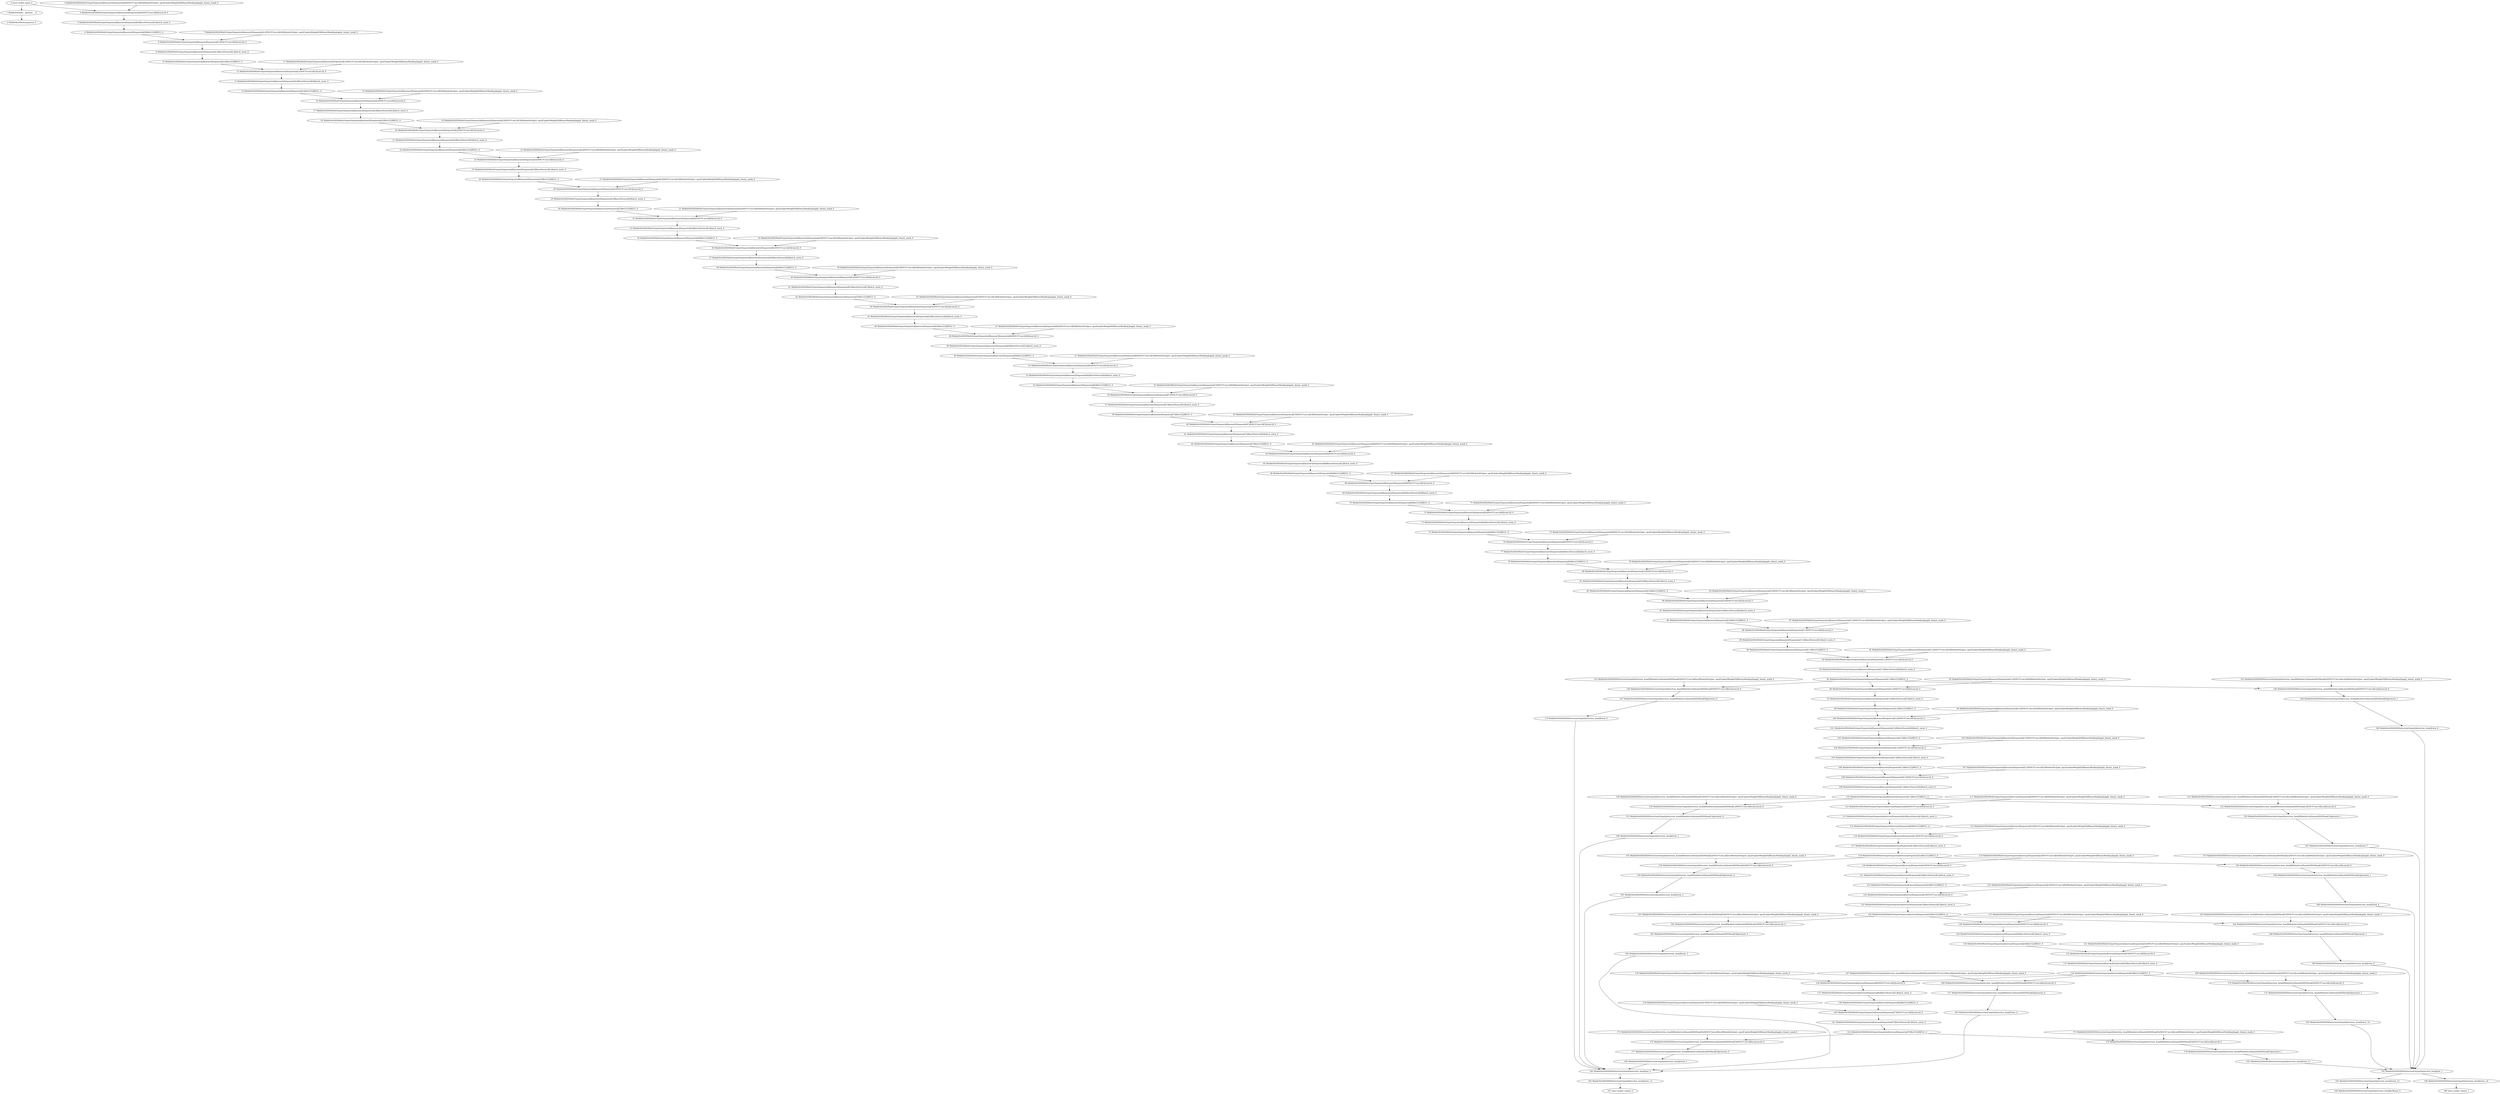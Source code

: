 strict digraph  {
"0 /nncf_model_input_0" [id=0, type=nncf_model_input];
"1 MobileNetSSD/__getitem___0" [id=1, type=__getitem__];
"2 MobileNetSSD/unsqueeze_0" [id=2, type=unsqueeze];
"3 MobileNetSSD/MultiOutputSequential[basenet]/Sequential[0]/NNCFConv2d[0]/ModuleDict[pre_ops]/UpdateWeight[0]/BinaryMask[op]/apply_binary_mask_0" [id=3, type=apply_binary_mask];
"4 MobileNetSSD/MultiOutputSequential[basenet]/Sequential[0]/NNCFConv2d[0]/conv2d_0" [id=4, type=conv2d];
"5 MobileNetSSD/MultiOutputSequential[basenet]/Sequential[0]/BatchNorm2d[1]/batch_norm_0" [id=5, type=batch_norm];
"6 MobileNetSSD/MultiOutputSequential[basenet]/Sequential[0]/ReLU[2]/RELU_0" [id=6, type=RELU];
"7 MobileNetSSD/MultiOutputSequential[basenet]/Sequential[1]/NNCFConv2d[0]/ModuleDict[pre_ops]/UpdateWeight[0]/BinaryMask[op]/apply_binary_mask_0" [id=7, type=apply_binary_mask];
"8 MobileNetSSD/MultiOutputSequential[basenet]/Sequential[1]/NNCFConv2d[0]/conv2d_0" [id=8, type=conv2d];
"9 MobileNetSSD/MultiOutputSequential[basenet]/Sequential[1]/BatchNorm2d[1]/batch_norm_0" [id=9, type=batch_norm];
"10 MobileNetSSD/MultiOutputSequential[basenet]/Sequential[1]/ReLU[2]/RELU_0" [id=10, type=RELU];
"11 MobileNetSSD/MultiOutputSequential[basenet]/Sequential[1]/NNCFConv2d[3]/ModuleDict[pre_ops]/UpdateWeight[0]/BinaryMask[op]/apply_binary_mask_0" [id=11, type=apply_binary_mask];
"12 MobileNetSSD/MultiOutputSequential[basenet]/Sequential[1]/NNCFConv2d[3]/conv2d_0" [id=12, type=conv2d];
"13 MobileNetSSD/MultiOutputSequential[basenet]/Sequential[1]/BatchNorm2d[4]/batch_norm_0" [id=13, type=batch_norm];
"14 MobileNetSSD/MultiOutputSequential[basenet]/Sequential[1]/ReLU[5]/RELU_0" [id=14, type=RELU];
"15 MobileNetSSD/MultiOutputSequential[basenet]/Sequential[2]/NNCFConv2d[0]/ModuleDict[pre_ops]/UpdateWeight[0]/BinaryMask[op]/apply_binary_mask_0" [id=15, type=apply_binary_mask];
"16 MobileNetSSD/MultiOutputSequential[basenet]/Sequential[2]/NNCFConv2d[0]/conv2d_0" [id=16, type=conv2d];
"17 MobileNetSSD/MultiOutputSequential[basenet]/Sequential[2]/BatchNorm2d[1]/batch_norm_0" [id=17, type=batch_norm];
"18 MobileNetSSD/MultiOutputSequential[basenet]/Sequential[2]/ReLU[2]/RELU_0" [id=18, type=RELU];
"19 MobileNetSSD/MultiOutputSequential[basenet]/Sequential[2]/NNCFConv2d[3]/ModuleDict[pre_ops]/UpdateWeight[0]/BinaryMask[op]/apply_binary_mask_0" [id=19, type=apply_binary_mask];
"20 MobileNetSSD/MultiOutputSequential[basenet]/Sequential[2]/NNCFConv2d[3]/conv2d_0" [id=20, type=conv2d];
"21 MobileNetSSD/MultiOutputSequential[basenet]/Sequential[2]/BatchNorm2d[4]/batch_norm_0" [id=21, type=batch_norm];
"22 MobileNetSSD/MultiOutputSequential[basenet]/Sequential[2]/ReLU[5]/RELU_0" [id=22, type=RELU];
"23 MobileNetSSD/MultiOutputSequential[basenet]/Sequential[3]/NNCFConv2d[0]/ModuleDict[pre_ops]/UpdateWeight[0]/BinaryMask[op]/apply_binary_mask_0" [id=23, type=apply_binary_mask];
"24 MobileNetSSD/MultiOutputSequential[basenet]/Sequential[3]/NNCFConv2d[0]/conv2d_0" [id=24, type=conv2d];
"25 MobileNetSSD/MultiOutputSequential[basenet]/Sequential[3]/BatchNorm2d[1]/batch_norm_0" [id=25, type=batch_norm];
"26 MobileNetSSD/MultiOutputSequential[basenet]/Sequential[3]/ReLU[2]/RELU_0" [id=26, type=RELU];
"27 MobileNetSSD/MultiOutputSequential[basenet]/Sequential[3]/NNCFConv2d[3]/ModuleDict[pre_ops]/UpdateWeight[0]/BinaryMask[op]/apply_binary_mask_0" [id=27, type=apply_binary_mask];
"28 MobileNetSSD/MultiOutputSequential[basenet]/Sequential[3]/NNCFConv2d[3]/conv2d_0" [id=28, type=conv2d];
"29 MobileNetSSD/MultiOutputSequential[basenet]/Sequential[3]/BatchNorm2d[4]/batch_norm_0" [id=29, type=batch_norm];
"30 MobileNetSSD/MultiOutputSequential[basenet]/Sequential[3]/ReLU[5]/RELU_0" [id=30, type=RELU];
"31 MobileNetSSD/MultiOutputSequential[basenet]/Sequential[4]/NNCFConv2d[0]/ModuleDict[pre_ops]/UpdateWeight[0]/BinaryMask[op]/apply_binary_mask_0" [id=31, type=apply_binary_mask];
"32 MobileNetSSD/MultiOutputSequential[basenet]/Sequential[4]/NNCFConv2d[0]/conv2d_0" [id=32, type=conv2d];
"33 MobileNetSSD/MultiOutputSequential[basenet]/Sequential[4]/BatchNorm2d[1]/batch_norm_0" [id=33, type=batch_norm];
"34 MobileNetSSD/MultiOutputSequential[basenet]/Sequential[4]/ReLU[2]/RELU_0" [id=34, type=RELU];
"35 MobileNetSSD/MultiOutputSequential[basenet]/Sequential[4]/NNCFConv2d[3]/ModuleDict[pre_ops]/UpdateWeight[0]/BinaryMask[op]/apply_binary_mask_0" [id=35, type=apply_binary_mask];
"36 MobileNetSSD/MultiOutputSequential[basenet]/Sequential[4]/NNCFConv2d[3]/conv2d_0" [id=36, type=conv2d];
"37 MobileNetSSD/MultiOutputSequential[basenet]/Sequential[4]/BatchNorm2d[4]/batch_norm_0" [id=37, type=batch_norm];
"38 MobileNetSSD/MultiOutputSequential[basenet]/Sequential[4]/ReLU[5]/RELU_0" [id=38, type=RELU];
"39 MobileNetSSD/MultiOutputSequential[basenet]/Sequential[5]/NNCFConv2d[0]/ModuleDict[pre_ops]/UpdateWeight[0]/BinaryMask[op]/apply_binary_mask_0" [id=39, type=apply_binary_mask];
"40 MobileNetSSD/MultiOutputSequential[basenet]/Sequential[5]/NNCFConv2d[0]/conv2d_0" [id=40, type=conv2d];
"41 MobileNetSSD/MultiOutputSequential[basenet]/Sequential[5]/BatchNorm2d[1]/batch_norm_0" [id=41, type=batch_norm];
"42 MobileNetSSD/MultiOutputSequential[basenet]/Sequential[5]/ReLU[2]/RELU_0" [id=42, type=RELU];
"43 MobileNetSSD/MultiOutputSequential[basenet]/Sequential[5]/NNCFConv2d[3]/ModuleDict[pre_ops]/UpdateWeight[0]/BinaryMask[op]/apply_binary_mask_0" [id=43, type=apply_binary_mask];
"44 MobileNetSSD/MultiOutputSequential[basenet]/Sequential[5]/NNCFConv2d[3]/conv2d_0" [id=44, type=conv2d];
"45 MobileNetSSD/MultiOutputSequential[basenet]/Sequential[5]/BatchNorm2d[4]/batch_norm_0" [id=45, type=batch_norm];
"46 MobileNetSSD/MultiOutputSequential[basenet]/Sequential[5]/ReLU[5]/RELU_0" [id=46, type=RELU];
"47 MobileNetSSD/MultiOutputSequential[basenet]/Sequential[6]/NNCFConv2d[0]/ModuleDict[pre_ops]/UpdateWeight[0]/BinaryMask[op]/apply_binary_mask_0" [id=47, type=apply_binary_mask];
"48 MobileNetSSD/MultiOutputSequential[basenet]/Sequential[6]/NNCFConv2d[0]/conv2d_0" [id=48, type=conv2d];
"49 MobileNetSSD/MultiOutputSequential[basenet]/Sequential[6]/BatchNorm2d[1]/batch_norm_0" [id=49, type=batch_norm];
"50 MobileNetSSD/MultiOutputSequential[basenet]/Sequential[6]/ReLU[2]/RELU_0" [id=50, type=RELU];
"51 MobileNetSSD/MultiOutputSequential[basenet]/Sequential[6]/NNCFConv2d[3]/ModuleDict[pre_ops]/UpdateWeight[0]/BinaryMask[op]/apply_binary_mask_0" [id=51, type=apply_binary_mask];
"52 MobileNetSSD/MultiOutputSequential[basenet]/Sequential[6]/NNCFConv2d[3]/conv2d_0" [id=52, type=conv2d];
"53 MobileNetSSD/MultiOutputSequential[basenet]/Sequential[6]/BatchNorm2d[4]/batch_norm_0" [id=53, type=batch_norm];
"54 MobileNetSSD/MultiOutputSequential[basenet]/Sequential[6]/ReLU[5]/RELU_0" [id=54, type=RELU];
"55 MobileNetSSD/MultiOutputSequential[basenet]/Sequential[7]/NNCFConv2d[0]/ModuleDict[pre_ops]/UpdateWeight[0]/BinaryMask[op]/apply_binary_mask_0" [id=55, type=apply_binary_mask];
"56 MobileNetSSD/MultiOutputSequential[basenet]/Sequential[7]/NNCFConv2d[0]/conv2d_0" [id=56, type=conv2d];
"57 MobileNetSSD/MultiOutputSequential[basenet]/Sequential[7]/BatchNorm2d[1]/batch_norm_0" [id=57, type=batch_norm];
"58 MobileNetSSD/MultiOutputSequential[basenet]/Sequential[7]/ReLU[2]/RELU_0" [id=58, type=RELU];
"59 MobileNetSSD/MultiOutputSequential[basenet]/Sequential[7]/NNCFConv2d[3]/ModuleDict[pre_ops]/UpdateWeight[0]/BinaryMask[op]/apply_binary_mask_0" [id=59, type=apply_binary_mask];
"60 MobileNetSSD/MultiOutputSequential[basenet]/Sequential[7]/NNCFConv2d[3]/conv2d_0" [id=60, type=conv2d];
"61 MobileNetSSD/MultiOutputSequential[basenet]/Sequential[7]/BatchNorm2d[4]/batch_norm_0" [id=61, type=batch_norm];
"62 MobileNetSSD/MultiOutputSequential[basenet]/Sequential[7]/ReLU[5]/RELU_0" [id=62, type=RELU];
"63 MobileNetSSD/MultiOutputSequential[basenet]/Sequential[8]/NNCFConv2d[0]/ModuleDict[pre_ops]/UpdateWeight[0]/BinaryMask[op]/apply_binary_mask_0" [id=63, type=apply_binary_mask];
"64 MobileNetSSD/MultiOutputSequential[basenet]/Sequential[8]/NNCFConv2d[0]/conv2d_0" [id=64, type=conv2d];
"65 MobileNetSSD/MultiOutputSequential[basenet]/Sequential[8]/BatchNorm2d[1]/batch_norm_0" [id=65, type=batch_norm];
"66 MobileNetSSD/MultiOutputSequential[basenet]/Sequential[8]/ReLU[2]/RELU_0" [id=66, type=RELU];
"67 MobileNetSSD/MultiOutputSequential[basenet]/Sequential[8]/NNCFConv2d[3]/ModuleDict[pre_ops]/UpdateWeight[0]/BinaryMask[op]/apply_binary_mask_0" [id=67, type=apply_binary_mask];
"68 MobileNetSSD/MultiOutputSequential[basenet]/Sequential[8]/NNCFConv2d[3]/conv2d_0" [id=68, type=conv2d];
"69 MobileNetSSD/MultiOutputSequential[basenet]/Sequential[8]/BatchNorm2d[4]/batch_norm_0" [id=69, type=batch_norm];
"70 MobileNetSSD/MultiOutputSequential[basenet]/Sequential[8]/ReLU[5]/RELU_0" [id=70, type=RELU];
"71 MobileNetSSD/MultiOutputSequential[basenet]/Sequential[9]/NNCFConv2d[0]/ModuleDict[pre_ops]/UpdateWeight[0]/BinaryMask[op]/apply_binary_mask_0" [id=71, type=apply_binary_mask];
"72 MobileNetSSD/MultiOutputSequential[basenet]/Sequential[9]/NNCFConv2d[0]/conv2d_0" [id=72, type=conv2d];
"73 MobileNetSSD/MultiOutputSequential[basenet]/Sequential[9]/BatchNorm2d[1]/batch_norm_0" [id=73, type=batch_norm];
"74 MobileNetSSD/MultiOutputSequential[basenet]/Sequential[9]/ReLU[2]/RELU_0" [id=74, type=RELU];
"75 MobileNetSSD/MultiOutputSequential[basenet]/Sequential[9]/NNCFConv2d[3]/ModuleDict[pre_ops]/UpdateWeight[0]/BinaryMask[op]/apply_binary_mask_0" [id=75, type=apply_binary_mask];
"76 MobileNetSSD/MultiOutputSequential[basenet]/Sequential[9]/NNCFConv2d[3]/conv2d_0" [id=76, type=conv2d];
"77 MobileNetSSD/MultiOutputSequential[basenet]/Sequential[9]/BatchNorm2d[4]/batch_norm_0" [id=77, type=batch_norm];
"78 MobileNetSSD/MultiOutputSequential[basenet]/Sequential[9]/ReLU[5]/RELU_0" [id=78, type=RELU];
"79 MobileNetSSD/MultiOutputSequential[basenet]/Sequential[10]/NNCFConv2d[0]/ModuleDict[pre_ops]/UpdateWeight[0]/BinaryMask[op]/apply_binary_mask_0" [id=79, type=apply_binary_mask];
"80 MobileNetSSD/MultiOutputSequential[basenet]/Sequential[10]/NNCFConv2d[0]/conv2d_0" [id=80, type=conv2d];
"81 MobileNetSSD/MultiOutputSequential[basenet]/Sequential[10]/BatchNorm2d[1]/batch_norm_0" [id=81, type=batch_norm];
"82 MobileNetSSD/MultiOutputSequential[basenet]/Sequential[10]/ReLU[2]/RELU_0" [id=82, type=RELU];
"83 MobileNetSSD/MultiOutputSequential[basenet]/Sequential[10]/NNCFConv2d[3]/ModuleDict[pre_ops]/UpdateWeight[0]/BinaryMask[op]/apply_binary_mask_0" [id=83, type=apply_binary_mask];
"84 MobileNetSSD/MultiOutputSequential[basenet]/Sequential[10]/NNCFConv2d[3]/conv2d_0" [id=84, type=conv2d];
"85 MobileNetSSD/MultiOutputSequential[basenet]/Sequential[10]/BatchNorm2d[4]/batch_norm_0" [id=85, type=batch_norm];
"86 MobileNetSSD/MultiOutputSequential[basenet]/Sequential[10]/ReLU[5]/RELU_0" [id=86, type=RELU];
"87 MobileNetSSD/MultiOutputSequential[basenet]/Sequential[11]/NNCFConv2d[0]/ModuleDict[pre_ops]/UpdateWeight[0]/BinaryMask[op]/apply_binary_mask_0" [id=87, type=apply_binary_mask];
"88 MobileNetSSD/MultiOutputSequential[basenet]/Sequential[11]/NNCFConv2d[0]/conv2d_0" [id=88, type=conv2d];
"89 MobileNetSSD/MultiOutputSequential[basenet]/Sequential[11]/BatchNorm2d[1]/batch_norm_0" [id=89, type=batch_norm];
"90 MobileNetSSD/MultiOutputSequential[basenet]/Sequential[11]/ReLU[2]/RELU_0" [id=90, type=RELU];
"91 MobileNetSSD/MultiOutputSequential[basenet]/Sequential[11]/NNCFConv2d[3]/ModuleDict[pre_ops]/UpdateWeight[0]/BinaryMask[op]/apply_binary_mask_0" [id=91, type=apply_binary_mask];
"92 MobileNetSSD/MultiOutputSequential[basenet]/Sequential[11]/NNCFConv2d[3]/conv2d_0" [id=92, type=conv2d];
"93 MobileNetSSD/MultiOutputSequential[basenet]/Sequential[11]/BatchNorm2d[4]/batch_norm_0" [id=93, type=batch_norm];
"94 MobileNetSSD/MultiOutputSequential[basenet]/Sequential[11]/ReLU[5]/RELU_0" [id=94, type=RELU];
"95 MobileNetSSD/MultiOutputSequential[basenet]/Sequential[12]/NNCFConv2d[0]/ModuleDict[pre_ops]/UpdateWeight[0]/BinaryMask[op]/apply_binary_mask_0" [id=95, type=apply_binary_mask];
"96 MobileNetSSD/MultiOutputSequential[basenet]/Sequential[12]/NNCFConv2d[0]/conv2d_0" [id=96, type=conv2d];
"97 MobileNetSSD/MultiOutputSequential[basenet]/Sequential[12]/BatchNorm2d[1]/batch_norm_0" [id=97, type=batch_norm];
"98 MobileNetSSD/MultiOutputSequential[basenet]/Sequential[12]/ReLU[2]/RELU_0" [id=98, type=RELU];
"99 MobileNetSSD/MultiOutputSequential[basenet]/Sequential[12]/NNCFConv2d[3]/ModuleDict[pre_ops]/UpdateWeight[0]/BinaryMask[op]/apply_binary_mask_0" [id=99, type=apply_binary_mask];
"100 MobileNetSSD/MultiOutputSequential[basenet]/Sequential[12]/NNCFConv2d[3]/conv2d_0" [id=100, type=conv2d];
"101 MobileNetSSD/MultiOutputSequential[basenet]/Sequential[12]/BatchNorm2d[4]/batch_norm_0" [id=101, type=batch_norm];
"102 MobileNetSSD/MultiOutputSequential[basenet]/Sequential[12]/ReLU[5]/RELU_0" [id=102, type=RELU];
"103 MobileNetSSD/MultiOutputSequential[basenet]/Sequential[13]/NNCFConv2d[0]/ModuleDict[pre_ops]/UpdateWeight[0]/BinaryMask[op]/apply_binary_mask_0" [id=103, type=apply_binary_mask];
"104 MobileNetSSD/MultiOutputSequential[basenet]/Sequential[13]/NNCFConv2d[0]/conv2d_0" [id=104, type=conv2d];
"105 MobileNetSSD/MultiOutputSequential[basenet]/Sequential[13]/BatchNorm2d[1]/batch_norm_0" [id=105, type=batch_norm];
"106 MobileNetSSD/MultiOutputSequential[basenet]/Sequential[13]/ReLU[2]/RELU_0" [id=106, type=RELU];
"107 MobileNetSSD/MultiOutputSequential[basenet]/Sequential[13]/NNCFConv2d[3]/ModuleDict[pre_ops]/UpdateWeight[0]/BinaryMask[op]/apply_binary_mask_0" [id=107, type=apply_binary_mask];
"108 MobileNetSSD/MultiOutputSequential[basenet]/Sequential[13]/NNCFConv2d[3]/conv2d_0" [id=108, type=conv2d];
"109 MobileNetSSD/MultiOutputSequential[basenet]/Sequential[13]/BatchNorm2d[4]/batch_norm_0" [id=109, type=batch_norm];
"110 MobileNetSSD/MultiOutputSequential[basenet]/Sequential[13]/ReLU[5]/RELU_0" [id=110, type=RELU];
"111 MobileNetSSD/MultiOutputSequential[extras]/Sequential[0]/NNCFConv2d[0]/ModuleDict[pre_ops]/UpdateWeight[0]/BinaryMask[op]/apply_binary_mask_0" [id=111, type=apply_binary_mask];
"112 MobileNetSSD/MultiOutputSequential[extras]/Sequential[0]/NNCFConv2d[0]/conv2d_0" [id=112, type=conv2d];
"113 MobileNetSSD/MultiOutputSequential[extras]/Sequential[0]/BatchNorm2d[1]/batch_norm_0" [id=113, type=batch_norm];
"114 MobileNetSSD/MultiOutputSequential[extras]/Sequential[0]/ReLU[2]/RELU_0" [id=114, type=RELU];
"115 MobileNetSSD/MultiOutputSequential[extras]/Sequential[1]/NNCFConv2d[0]/ModuleDict[pre_ops]/UpdateWeight[0]/BinaryMask[op]/apply_binary_mask_0" [id=115, type=apply_binary_mask];
"116 MobileNetSSD/MultiOutputSequential[extras]/Sequential[1]/NNCFConv2d[0]/conv2d_0" [id=116, type=conv2d];
"117 MobileNetSSD/MultiOutputSequential[extras]/Sequential[1]/BatchNorm2d[1]/batch_norm_0" [id=117, type=batch_norm];
"118 MobileNetSSD/MultiOutputSequential[extras]/Sequential[1]/ReLU[2]/RELU_0" [id=118, type=RELU];
"119 MobileNetSSD/MultiOutputSequential[extras]/Sequential[2]/NNCFConv2d[0]/ModuleDict[pre_ops]/UpdateWeight[0]/BinaryMask[op]/apply_binary_mask_0" [id=119, type=apply_binary_mask];
"120 MobileNetSSD/MultiOutputSequential[extras]/Sequential[2]/NNCFConv2d[0]/conv2d_0" [id=120, type=conv2d];
"121 MobileNetSSD/MultiOutputSequential[extras]/Sequential[2]/BatchNorm2d[1]/batch_norm_0" [id=121, type=batch_norm];
"122 MobileNetSSD/MultiOutputSequential[extras]/Sequential[2]/ReLU[2]/RELU_0" [id=122, type=RELU];
"123 MobileNetSSD/MultiOutputSequential[extras]/Sequential[3]/NNCFConv2d[0]/ModuleDict[pre_ops]/UpdateWeight[0]/BinaryMask[op]/apply_binary_mask_0" [id=123, type=apply_binary_mask];
"124 MobileNetSSD/MultiOutputSequential[extras]/Sequential[3]/NNCFConv2d[0]/conv2d_0" [id=124, type=conv2d];
"125 MobileNetSSD/MultiOutputSequential[extras]/Sequential[3]/BatchNorm2d[1]/batch_norm_0" [id=125, type=batch_norm];
"126 MobileNetSSD/MultiOutputSequential[extras]/Sequential[3]/ReLU[2]/RELU_0" [id=126, type=RELU];
"127 MobileNetSSD/MultiOutputSequential[extras]/Sequential[4]/NNCFConv2d[0]/ModuleDict[pre_ops]/UpdateWeight[0]/BinaryMask[op]/apply_binary_mask_0" [id=127, type=apply_binary_mask];
"128 MobileNetSSD/MultiOutputSequential[extras]/Sequential[4]/NNCFConv2d[0]/conv2d_0" [id=128, type=conv2d];
"129 MobileNetSSD/MultiOutputSequential[extras]/Sequential[4]/BatchNorm2d[1]/batch_norm_0" [id=129, type=batch_norm];
"130 MobileNetSSD/MultiOutputSequential[extras]/Sequential[4]/ReLU[2]/RELU_0" [id=130, type=RELU];
"131 MobileNetSSD/MultiOutputSequential[extras]/Sequential[5]/NNCFConv2d[0]/ModuleDict[pre_ops]/UpdateWeight[0]/BinaryMask[op]/apply_binary_mask_0" [id=131, type=apply_binary_mask];
"132 MobileNetSSD/MultiOutputSequential[extras]/Sequential[5]/NNCFConv2d[0]/conv2d_0" [id=132, type=conv2d];
"133 MobileNetSSD/MultiOutputSequential[extras]/Sequential[5]/BatchNorm2d[1]/batch_norm_0" [id=133, type=batch_norm];
"134 MobileNetSSD/MultiOutputSequential[extras]/Sequential[5]/ReLU[2]/RELU_0" [id=134, type=RELU];
"135 MobileNetSSD/MultiOutputSequential[extras]/Sequential[6]/NNCFConv2d[0]/ModuleDict[pre_ops]/UpdateWeight[0]/BinaryMask[op]/apply_binary_mask_0" [id=135, type=apply_binary_mask];
"136 MobileNetSSD/MultiOutputSequential[extras]/Sequential[6]/NNCFConv2d[0]/conv2d_0" [id=136, type=conv2d];
"137 MobileNetSSD/MultiOutputSequential[extras]/Sequential[6]/BatchNorm2d[1]/batch_norm_0" [id=137, type=batch_norm];
"138 MobileNetSSD/MultiOutputSequential[extras]/Sequential[6]/ReLU[2]/RELU_0" [id=138, type=RELU];
"139 MobileNetSSD/MultiOutputSequential[extras]/Sequential[7]/NNCFConv2d[0]/ModuleDict[pre_ops]/UpdateWeight[0]/BinaryMask[op]/apply_binary_mask_0" [id=139, type=apply_binary_mask];
"140 MobileNetSSD/MultiOutputSequential[extras]/Sequential[7]/NNCFConv2d[0]/conv2d_0" [id=140, type=conv2d];
"141 MobileNetSSD/MultiOutputSequential[extras]/Sequential[7]/BatchNorm2d[1]/batch_norm_0" [id=141, type=batch_norm];
"142 MobileNetSSD/MultiOutputSequential[extras]/Sequential[7]/ReLU[2]/RELU_0" [id=142, type=RELU];
"143 MobileNetSSD/SSDDetectionOutput[detection_head]/ModuleList[heads]/SSDHead[0]/NNCFConv2d[loc]/ModuleDict[pre_ops]/UpdateWeight[0]/BinaryMask[op]/apply_binary_mask_0" [id=143, type=apply_binary_mask];
"144 MobileNetSSD/SSDDetectionOutput[detection_head]/ModuleList[heads]/SSDHead[0]/NNCFConv2d[loc]/conv2d_0" [id=144, type=conv2d];
"145 MobileNetSSD/SSDDetectionOutput[detection_head]/ModuleList[heads]/SSDHead[0]/NNCFConv2d[conf]/ModuleDict[pre_ops]/UpdateWeight[0]/BinaryMask[op]/apply_binary_mask_0" [id=145, type=apply_binary_mask];
"146 MobileNetSSD/SSDDetectionOutput[detection_head]/ModuleList[heads]/SSDHead[0]/NNCFConv2d[conf]/conv2d_0" [id=146, type=conv2d];
"147 MobileNetSSD/SSDDetectionOutput[detection_head]/ModuleList[heads]/SSDHead[0]/permute_0" [id=147, type=permute];
"148 MobileNetSSD/SSDDetectionOutput[detection_head]/ModuleList[heads]/SSDHead[0]/permute_1" [id=148, type=permute];
"149 MobileNetSSD/SSDDetectionOutput[detection_head]/ModuleList[heads]/SSDHead[1]/NNCFConv2d[loc]/ModuleDict[pre_ops]/UpdateWeight[0]/BinaryMask[op]/apply_binary_mask_0" [id=149, type=apply_binary_mask];
"150 MobileNetSSD/SSDDetectionOutput[detection_head]/ModuleList[heads]/SSDHead[1]/NNCFConv2d[loc]/conv2d_0" [id=150, type=conv2d];
"151 MobileNetSSD/SSDDetectionOutput[detection_head]/ModuleList[heads]/SSDHead[1]/NNCFConv2d[conf]/ModuleDict[pre_ops]/UpdateWeight[0]/BinaryMask[op]/apply_binary_mask_0" [id=151, type=apply_binary_mask];
"152 MobileNetSSD/SSDDetectionOutput[detection_head]/ModuleList[heads]/SSDHead[1]/NNCFConv2d[conf]/conv2d_0" [id=152, type=conv2d];
"153 MobileNetSSD/SSDDetectionOutput[detection_head]/ModuleList[heads]/SSDHead[1]/permute_0" [id=153, type=permute];
"154 MobileNetSSD/SSDDetectionOutput[detection_head]/ModuleList[heads]/SSDHead[1]/permute_1" [id=154, type=permute];
"155 MobileNetSSD/SSDDetectionOutput[detection_head]/ModuleList[heads]/SSDHead[2]/NNCFConv2d[loc]/ModuleDict[pre_ops]/UpdateWeight[0]/BinaryMask[op]/apply_binary_mask_0" [id=155, type=apply_binary_mask];
"156 MobileNetSSD/SSDDetectionOutput[detection_head]/ModuleList[heads]/SSDHead[2]/NNCFConv2d[loc]/conv2d_0" [id=156, type=conv2d];
"157 MobileNetSSD/SSDDetectionOutput[detection_head]/ModuleList[heads]/SSDHead[2]/NNCFConv2d[conf]/ModuleDict[pre_ops]/UpdateWeight[0]/BinaryMask[op]/apply_binary_mask_0" [id=157, type=apply_binary_mask];
"158 MobileNetSSD/SSDDetectionOutput[detection_head]/ModuleList[heads]/SSDHead[2]/NNCFConv2d[conf]/conv2d_0" [id=158, type=conv2d];
"159 MobileNetSSD/SSDDetectionOutput[detection_head]/ModuleList[heads]/SSDHead[2]/permute_0" [id=159, type=permute];
"160 MobileNetSSD/SSDDetectionOutput[detection_head]/ModuleList[heads]/SSDHead[2]/permute_1" [id=160, type=permute];
"161 MobileNetSSD/SSDDetectionOutput[detection_head]/ModuleList[heads]/SSDHead[3]/NNCFConv2d[loc]/ModuleDict[pre_ops]/UpdateWeight[0]/BinaryMask[op]/apply_binary_mask_0" [id=161, type=apply_binary_mask];
"162 MobileNetSSD/SSDDetectionOutput[detection_head]/ModuleList[heads]/SSDHead[3]/NNCFConv2d[loc]/conv2d_0" [id=162, type=conv2d];
"163 MobileNetSSD/SSDDetectionOutput[detection_head]/ModuleList[heads]/SSDHead[3]/NNCFConv2d[conf]/ModuleDict[pre_ops]/UpdateWeight[0]/BinaryMask[op]/apply_binary_mask_0" [id=163, type=apply_binary_mask];
"164 MobileNetSSD/SSDDetectionOutput[detection_head]/ModuleList[heads]/SSDHead[3]/NNCFConv2d[conf]/conv2d_0" [id=164, type=conv2d];
"165 MobileNetSSD/SSDDetectionOutput[detection_head]/ModuleList[heads]/SSDHead[3]/permute_0" [id=165, type=permute];
"166 MobileNetSSD/SSDDetectionOutput[detection_head]/ModuleList[heads]/SSDHead[3]/permute_1" [id=166, type=permute];
"167 MobileNetSSD/SSDDetectionOutput[detection_head]/ModuleList[heads]/SSDHead[4]/NNCFConv2d[loc]/ModuleDict[pre_ops]/UpdateWeight[0]/BinaryMask[op]/apply_binary_mask_0" [id=167, type=apply_binary_mask];
"168 MobileNetSSD/SSDDetectionOutput[detection_head]/ModuleList[heads]/SSDHead[4]/NNCFConv2d[loc]/conv2d_0" [id=168, type=conv2d];
"169 MobileNetSSD/SSDDetectionOutput[detection_head]/ModuleList[heads]/SSDHead[4]/NNCFConv2d[conf]/ModuleDict[pre_ops]/UpdateWeight[0]/BinaryMask[op]/apply_binary_mask_0" [id=169, type=apply_binary_mask];
"170 MobileNetSSD/SSDDetectionOutput[detection_head]/ModuleList[heads]/SSDHead[4]/NNCFConv2d[conf]/conv2d_0" [id=170, type=conv2d];
"171 MobileNetSSD/SSDDetectionOutput[detection_head]/ModuleList[heads]/SSDHead[4]/permute_0" [id=171, type=permute];
"172 MobileNetSSD/SSDDetectionOutput[detection_head]/ModuleList[heads]/SSDHead[4]/permute_1" [id=172, type=permute];
"173 MobileNetSSD/SSDDetectionOutput[detection_head]/ModuleList[heads]/SSDHead[5]/NNCFConv2d[loc]/ModuleDict[pre_ops]/UpdateWeight[0]/BinaryMask[op]/apply_binary_mask_0" [id=173, type=apply_binary_mask];
"174 MobileNetSSD/SSDDetectionOutput[detection_head]/ModuleList[heads]/SSDHead[5]/NNCFConv2d[loc]/conv2d_0" [id=174, type=conv2d];
"175 MobileNetSSD/SSDDetectionOutput[detection_head]/ModuleList[heads]/SSDHead[5]/NNCFConv2d[conf]/ModuleDict[pre_ops]/UpdateWeight[0]/BinaryMask[op]/apply_binary_mask_0" [id=175, type=apply_binary_mask];
"176 MobileNetSSD/SSDDetectionOutput[detection_head]/ModuleList[heads]/SSDHead[5]/NNCFConv2d[conf]/conv2d_0" [id=176, type=conv2d];
"177 MobileNetSSD/SSDDetectionOutput[detection_head]/ModuleList[heads]/SSDHead[5]/permute_0" [id=177, type=permute];
"178 MobileNetSSD/SSDDetectionOutput[detection_head]/ModuleList[heads]/SSDHead[5]/permute_1" [id=178, type=permute];
"179 MobileNetSSD/SSDDetectionOutput[detection_head]/view_0" [id=179, type=view];
"180 MobileNetSSD/SSDDetectionOutput[detection_head]/view_1" [id=180, type=view];
"181 MobileNetSSD/SSDDetectionOutput[detection_head]/view_2" [id=181, type=view];
"182 MobileNetSSD/SSDDetectionOutput[detection_head]/view_3" [id=182, type=view];
"183 MobileNetSSD/SSDDetectionOutput[detection_head]/view_4" [id=183, type=view];
"184 MobileNetSSD/SSDDetectionOutput[detection_head]/view_5" [id=184, type=view];
"185 MobileNetSSD/SSDDetectionOutput[detection_head]/cat_0" [id=185, type=cat];
"186 MobileNetSSD/SSDDetectionOutput[detection_head]/view_6" [id=186, type=view];
"187 MobileNetSSD/SSDDetectionOutput[detection_head]/view_7" [id=187, type=view];
"188 MobileNetSSD/SSDDetectionOutput[detection_head]/view_8" [id=188, type=view];
"189 MobileNetSSD/SSDDetectionOutput[detection_head]/view_9" [id=189, type=view];
"190 MobileNetSSD/SSDDetectionOutput[detection_head]/view_10" [id=190, type=view];
"191 MobileNetSSD/SSDDetectionOutput[detection_head]/view_11" [id=191, type=view];
"192 MobileNetSSD/SSDDetectionOutput[detection_head]/cat_1" [id=192, type=cat];
"193 MobileNetSSD/SSDDetectionOutput[detection_head]/view_12" [id=193, type=view];
"194 MobileNetSSD/SSDDetectionOutput[detection_head]/softmax_0" [id=194, type=softmax];
"195 MobileNetSSD/SSDDetectionOutput[detection_head]/view_13" [id=195, type=view];
"196 MobileNetSSD/SSDDetectionOutput[detection_head]/view_14" [id=196, type=view];
"197 /nncf_model_output_0" [id=197, type=nncf_model_output];
"198 /nncf_model_output_1" [id=198, type=nncf_model_output];
"0 /nncf_model_input_0" -> "1 MobileNetSSD/__getitem___0";
"0 /nncf_model_input_0" -> "4 MobileNetSSD/MultiOutputSequential[basenet]/Sequential[0]/NNCFConv2d[0]/conv2d_0";
"1 MobileNetSSD/__getitem___0" -> "2 MobileNetSSD/unsqueeze_0";
"3 MobileNetSSD/MultiOutputSequential[basenet]/Sequential[0]/NNCFConv2d[0]/ModuleDict[pre_ops]/UpdateWeight[0]/BinaryMask[op]/apply_binary_mask_0" -> "4 MobileNetSSD/MultiOutputSequential[basenet]/Sequential[0]/NNCFConv2d[0]/conv2d_0";
"4 MobileNetSSD/MultiOutputSequential[basenet]/Sequential[0]/NNCFConv2d[0]/conv2d_0" -> "5 MobileNetSSD/MultiOutputSequential[basenet]/Sequential[0]/BatchNorm2d[1]/batch_norm_0";
"5 MobileNetSSD/MultiOutputSequential[basenet]/Sequential[0]/BatchNorm2d[1]/batch_norm_0" -> "6 MobileNetSSD/MultiOutputSequential[basenet]/Sequential[0]/ReLU[2]/RELU_0";
"6 MobileNetSSD/MultiOutputSequential[basenet]/Sequential[0]/ReLU[2]/RELU_0" -> "8 MobileNetSSD/MultiOutputSequential[basenet]/Sequential[1]/NNCFConv2d[0]/conv2d_0";
"7 MobileNetSSD/MultiOutputSequential[basenet]/Sequential[1]/NNCFConv2d[0]/ModuleDict[pre_ops]/UpdateWeight[0]/BinaryMask[op]/apply_binary_mask_0" -> "8 MobileNetSSD/MultiOutputSequential[basenet]/Sequential[1]/NNCFConv2d[0]/conv2d_0";
"8 MobileNetSSD/MultiOutputSequential[basenet]/Sequential[1]/NNCFConv2d[0]/conv2d_0" -> "9 MobileNetSSD/MultiOutputSequential[basenet]/Sequential[1]/BatchNorm2d[1]/batch_norm_0";
"9 MobileNetSSD/MultiOutputSequential[basenet]/Sequential[1]/BatchNorm2d[1]/batch_norm_0" -> "10 MobileNetSSD/MultiOutputSequential[basenet]/Sequential[1]/ReLU[2]/RELU_0";
"10 MobileNetSSD/MultiOutputSequential[basenet]/Sequential[1]/ReLU[2]/RELU_0" -> "12 MobileNetSSD/MultiOutputSequential[basenet]/Sequential[1]/NNCFConv2d[3]/conv2d_0";
"11 MobileNetSSD/MultiOutputSequential[basenet]/Sequential[1]/NNCFConv2d[3]/ModuleDict[pre_ops]/UpdateWeight[0]/BinaryMask[op]/apply_binary_mask_0" -> "12 MobileNetSSD/MultiOutputSequential[basenet]/Sequential[1]/NNCFConv2d[3]/conv2d_0";
"12 MobileNetSSD/MultiOutputSequential[basenet]/Sequential[1]/NNCFConv2d[3]/conv2d_0" -> "13 MobileNetSSD/MultiOutputSequential[basenet]/Sequential[1]/BatchNorm2d[4]/batch_norm_0";
"13 MobileNetSSD/MultiOutputSequential[basenet]/Sequential[1]/BatchNorm2d[4]/batch_norm_0" -> "14 MobileNetSSD/MultiOutputSequential[basenet]/Sequential[1]/ReLU[5]/RELU_0";
"14 MobileNetSSD/MultiOutputSequential[basenet]/Sequential[1]/ReLU[5]/RELU_0" -> "16 MobileNetSSD/MultiOutputSequential[basenet]/Sequential[2]/NNCFConv2d[0]/conv2d_0";
"15 MobileNetSSD/MultiOutputSequential[basenet]/Sequential[2]/NNCFConv2d[0]/ModuleDict[pre_ops]/UpdateWeight[0]/BinaryMask[op]/apply_binary_mask_0" -> "16 MobileNetSSD/MultiOutputSequential[basenet]/Sequential[2]/NNCFConv2d[0]/conv2d_0";
"16 MobileNetSSD/MultiOutputSequential[basenet]/Sequential[2]/NNCFConv2d[0]/conv2d_0" -> "17 MobileNetSSD/MultiOutputSequential[basenet]/Sequential[2]/BatchNorm2d[1]/batch_norm_0";
"17 MobileNetSSD/MultiOutputSequential[basenet]/Sequential[2]/BatchNorm2d[1]/batch_norm_0" -> "18 MobileNetSSD/MultiOutputSequential[basenet]/Sequential[2]/ReLU[2]/RELU_0";
"18 MobileNetSSD/MultiOutputSequential[basenet]/Sequential[2]/ReLU[2]/RELU_0" -> "20 MobileNetSSD/MultiOutputSequential[basenet]/Sequential[2]/NNCFConv2d[3]/conv2d_0";
"19 MobileNetSSD/MultiOutputSequential[basenet]/Sequential[2]/NNCFConv2d[3]/ModuleDict[pre_ops]/UpdateWeight[0]/BinaryMask[op]/apply_binary_mask_0" -> "20 MobileNetSSD/MultiOutputSequential[basenet]/Sequential[2]/NNCFConv2d[3]/conv2d_0";
"20 MobileNetSSD/MultiOutputSequential[basenet]/Sequential[2]/NNCFConv2d[3]/conv2d_0" -> "21 MobileNetSSD/MultiOutputSequential[basenet]/Sequential[2]/BatchNorm2d[4]/batch_norm_0";
"21 MobileNetSSD/MultiOutputSequential[basenet]/Sequential[2]/BatchNorm2d[4]/batch_norm_0" -> "22 MobileNetSSD/MultiOutputSequential[basenet]/Sequential[2]/ReLU[5]/RELU_0";
"22 MobileNetSSD/MultiOutputSequential[basenet]/Sequential[2]/ReLU[5]/RELU_0" -> "24 MobileNetSSD/MultiOutputSequential[basenet]/Sequential[3]/NNCFConv2d[0]/conv2d_0";
"23 MobileNetSSD/MultiOutputSequential[basenet]/Sequential[3]/NNCFConv2d[0]/ModuleDict[pre_ops]/UpdateWeight[0]/BinaryMask[op]/apply_binary_mask_0" -> "24 MobileNetSSD/MultiOutputSequential[basenet]/Sequential[3]/NNCFConv2d[0]/conv2d_0";
"24 MobileNetSSD/MultiOutputSequential[basenet]/Sequential[3]/NNCFConv2d[0]/conv2d_0" -> "25 MobileNetSSD/MultiOutputSequential[basenet]/Sequential[3]/BatchNorm2d[1]/batch_norm_0";
"25 MobileNetSSD/MultiOutputSequential[basenet]/Sequential[3]/BatchNorm2d[1]/batch_norm_0" -> "26 MobileNetSSD/MultiOutputSequential[basenet]/Sequential[3]/ReLU[2]/RELU_0";
"26 MobileNetSSD/MultiOutputSequential[basenet]/Sequential[3]/ReLU[2]/RELU_0" -> "28 MobileNetSSD/MultiOutputSequential[basenet]/Sequential[3]/NNCFConv2d[3]/conv2d_0";
"27 MobileNetSSD/MultiOutputSequential[basenet]/Sequential[3]/NNCFConv2d[3]/ModuleDict[pre_ops]/UpdateWeight[0]/BinaryMask[op]/apply_binary_mask_0" -> "28 MobileNetSSD/MultiOutputSequential[basenet]/Sequential[3]/NNCFConv2d[3]/conv2d_0";
"28 MobileNetSSD/MultiOutputSequential[basenet]/Sequential[3]/NNCFConv2d[3]/conv2d_0" -> "29 MobileNetSSD/MultiOutputSequential[basenet]/Sequential[3]/BatchNorm2d[4]/batch_norm_0";
"29 MobileNetSSD/MultiOutputSequential[basenet]/Sequential[3]/BatchNorm2d[4]/batch_norm_0" -> "30 MobileNetSSD/MultiOutputSequential[basenet]/Sequential[3]/ReLU[5]/RELU_0";
"30 MobileNetSSD/MultiOutputSequential[basenet]/Sequential[3]/ReLU[5]/RELU_0" -> "32 MobileNetSSD/MultiOutputSequential[basenet]/Sequential[4]/NNCFConv2d[0]/conv2d_0";
"31 MobileNetSSD/MultiOutputSequential[basenet]/Sequential[4]/NNCFConv2d[0]/ModuleDict[pre_ops]/UpdateWeight[0]/BinaryMask[op]/apply_binary_mask_0" -> "32 MobileNetSSD/MultiOutputSequential[basenet]/Sequential[4]/NNCFConv2d[0]/conv2d_0";
"32 MobileNetSSD/MultiOutputSequential[basenet]/Sequential[4]/NNCFConv2d[0]/conv2d_0" -> "33 MobileNetSSD/MultiOutputSequential[basenet]/Sequential[4]/BatchNorm2d[1]/batch_norm_0";
"33 MobileNetSSD/MultiOutputSequential[basenet]/Sequential[4]/BatchNorm2d[1]/batch_norm_0" -> "34 MobileNetSSD/MultiOutputSequential[basenet]/Sequential[4]/ReLU[2]/RELU_0";
"34 MobileNetSSD/MultiOutputSequential[basenet]/Sequential[4]/ReLU[2]/RELU_0" -> "36 MobileNetSSD/MultiOutputSequential[basenet]/Sequential[4]/NNCFConv2d[3]/conv2d_0";
"35 MobileNetSSD/MultiOutputSequential[basenet]/Sequential[4]/NNCFConv2d[3]/ModuleDict[pre_ops]/UpdateWeight[0]/BinaryMask[op]/apply_binary_mask_0" -> "36 MobileNetSSD/MultiOutputSequential[basenet]/Sequential[4]/NNCFConv2d[3]/conv2d_0";
"36 MobileNetSSD/MultiOutputSequential[basenet]/Sequential[4]/NNCFConv2d[3]/conv2d_0" -> "37 MobileNetSSD/MultiOutputSequential[basenet]/Sequential[4]/BatchNorm2d[4]/batch_norm_0";
"37 MobileNetSSD/MultiOutputSequential[basenet]/Sequential[4]/BatchNorm2d[4]/batch_norm_0" -> "38 MobileNetSSD/MultiOutputSequential[basenet]/Sequential[4]/ReLU[5]/RELU_0";
"38 MobileNetSSD/MultiOutputSequential[basenet]/Sequential[4]/ReLU[5]/RELU_0" -> "40 MobileNetSSD/MultiOutputSequential[basenet]/Sequential[5]/NNCFConv2d[0]/conv2d_0";
"39 MobileNetSSD/MultiOutputSequential[basenet]/Sequential[5]/NNCFConv2d[0]/ModuleDict[pre_ops]/UpdateWeight[0]/BinaryMask[op]/apply_binary_mask_0" -> "40 MobileNetSSD/MultiOutputSequential[basenet]/Sequential[5]/NNCFConv2d[0]/conv2d_0";
"40 MobileNetSSD/MultiOutputSequential[basenet]/Sequential[5]/NNCFConv2d[0]/conv2d_0" -> "41 MobileNetSSD/MultiOutputSequential[basenet]/Sequential[5]/BatchNorm2d[1]/batch_norm_0";
"41 MobileNetSSD/MultiOutputSequential[basenet]/Sequential[5]/BatchNorm2d[1]/batch_norm_0" -> "42 MobileNetSSD/MultiOutputSequential[basenet]/Sequential[5]/ReLU[2]/RELU_0";
"42 MobileNetSSD/MultiOutputSequential[basenet]/Sequential[5]/ReLU[2]/RELU_0" -> "44 MobileNetSSD/MultiOutputSequential[basenet]/Sequential[5]/NNCFConv2d[3]/conv2d_0";
"43 MobileNetSSD/MultiOutputSequential[basenet]/Sequential[5]/NNCFConv2d[3]/ModuleDict[pre_ops]/UpdateWeight[0]/BinaryMask[op]/apply_binary_mask_0" -> "44 MobileNetSSD/MultiOutputSequential[basenet]/Sequential[5]/NNCFConv2d[3]/conv2d_0";
"44 MobileNetSSD/MultiOutputSequential[basenet]/Sequential[5]/NNCFConv2d[3]/conv2d_0" -> "45 MobileNetSSD/MultiOutputSequential[basenet]/Sequential[5]/BatchNorm2d[4]/batch_norm_0";
"45 MobileNetSSD/MultiOutputSequential[basenet]/Sequential[5]/BatchNorm2d[4]/batch_norm_0" -> "46 MobileNetSSD/MultiOutputSequential[basenet]/Sequential[5]/ReLU[5]/RELU_0";
"46 MobileNetSSD/MultiOutputSequential[basenet]/Sequential[5]/ReLU[5]/RELU_0" -> "48 MobileNetSSD/MultiOutputSequential[basenet]/Sequential[6]/NNCFConv2d[0]/conv2d_0";
"47 MobileNetSSD/MultiOutputSequential[basenet]/Sequential[6]/NNCFConv2d[0]/ModuleDict[pre_ops]/UpdateWeight[0]/BinaryMask[op]/apply_binary_mask_0" -> "48 MobileNetSSD/MultiOutputSequential[basenet]/Sequential[6]/NNCFConv2d[0]/conv2d_0";
"48 MobileNetSSD/MultiOutputSequential[basenet]/Sequential[6]/NNCFConv2d[0]/conv2d_0" -> "49 MobileNetSSD/MultiOutputSequential[basenet]/Sequential[6]/BatchNorm2d[1]/batch_norm_0";
"49 MobileNetSSD/MultiOutputSequential[basenet]/Sequential[6]/BatchNorm2d[1]/batch_norm_0" -> "50 MobileNetSSD/MultiOutputSequential[basenet]/Sequential[6]/ReLU[2]/RELU_0";
"50 MobileNetSSD/MultiOutputSequential[basenet]/Sequential[6]/ReLU[2]/RELU_0" -> "52 MobileNetSSD/MultiOutputSequential[basenet]/Sequential[6]/NNCFConv2d[3]/conv2d_0";
"51 MobileNetSSD/MultiOutputSequential[basenet]/Sequential[6]/NNCFConv2d[3]/ModuleDict[pre_ops]/UpdateWeight[0]/BinaryMask[op]/apply_binary_mask_0" -> "52 MobileNetSSD/MultiOutputSequential[basenet]/Sequential[6]/NNCFConv2d[3]/conv2d_0";
"52 MobileNetSSD/MultiOutputSequential[basenet]/Sequential[6]/NNCFConv2d[3]/conv2d_0" -> "53 MobileNetSSD/MultiOutputSequential[basenet]/Sequential[6]/BatchNorm2d[4]/batch_norm_0";
"53 MobileNetSSD/MultiOutputSequential[basenet]/Sequential[6]/BatchNorm2d[4]/batch_norm_0" -> "54 MobileNetSSD/MultiOutputSequential[basenet]/Sequential[6]/ReLU[5]/RELU_0";
"54 MobileNetSSD/MultiOutputSequential[basenet]/Sequential[6]/ReLU[5]/RELU_0" -> "56 MobileNetSSD/MultiOutputSequential[basenet]/Sequential[7]/NNCFConv2d[0]/conv2d_0";
"55 MobileNetSSD/MultiOutputSequential[basenet]/Sequential[7]/NNCFConv2d[0]/ModuleDict[pre_ops]/UpdateWeight[0]/BinaryMask[op]/apply_binary_mask_0" -> "56 MobileNetSSD/MultiOutputSequential[basenet]/Sequential[7]/NNCFConv2d[0]/conv2d_0";
"56 MobileNetSSD/MultiOutputSequential[basenet]/Sequential[7]/NNCFConv2d[0]/conv2d_0" -> "57 MobileNetSSD/MultiOutputSequential[basenet]/Sequential[7]/BatchNorm2d[1]/batch_norm_0";
"57 MobileNetSSD/MultiOutputSequential[basenet]/Sequential[7]/BatchNorm2d[1]/batch_norm_0" -> "58 MobileNetSSD/MultiOutputSequential[basenet]/Sequential[7]/ReLU[2]/RELU_0";
"58 MobileNetSSD/MultiOutputSequential[basenet]/Sequential[7]/ReLU[2]/RELU_0" -> "60 MobileNetSSD/MultiOutputSequential[basenet]/Sequential[7]/NNCFConv2d[3]/conv2d_0";
"59 MobileNetSSD/MultiOutputSequential[basenet]/Sequential[7]/NNCFConv2d[3]/ModuleDict[pre_ops]/UpdateWeight[0]/BinaryMask[op]/apply_binary_mask_0" -> "60 MobileNetSSD/MultiOutputSequential[basenet]/Sequential[7]/NNCFConv2d[3]/conv2d_0";
"60 MobileNetSSD/MultiOutputSequential[basenet]/Sequential[7]/NNCFConv2d[3]/conv2d_0" -> "61 MobileNetSSD/MultiOutputSequential[basenet]/Sequential[7]/BatchNorm2d[4]/batch_norm_0";
"61 MobileNetSSD/MultiOutputSequential[basenet]/Sequential[7]/BatchNorm2d[4]/batch_norm_0" -> "62 MobileNetSSD/MultiOutputSequential[basenet]/Sequential[7]/ReLU[5]/RELU_0";
"62 MobileNetSSD/MultiOutputSequential[basenet]/Sequential[7]/ReLU[5]/RELU_0" -> "64 MobileNetSSD/MultiOutputSequential[basenet]/Sequential[8]/NNCFConv2d[0]/conv2d_0";
"63 MobileNetSSD/MultiOutputSequential[basenet]/Sequential[8]/NNCFConv2d[0]/ModuleDict[pre_ops]/UpdateWeight[0]/BinaryMask[op]/apply_binary_mask_0" -> "64 MobileNetSSD/MultiOutputSequential[basenet]/Sequential[8]/NNCFConv2d[0]/conv2d_0";
"64 MobileNetSSD/MultiOutputSequential[basenet]/Sequential[8]/NNCFConv2d[0]/conv2d_0" -> "65 MobileNetSSD/MultiOutputSequential[basenet]/Sequential[8]/BatchNorm2d[1]/batch_norm_0";
"65 MobileNetSSD/MultiOutputSequential[basenet]/Sequential[8]/BatchNorm2d[1]/batch_norm_0" -> "66 MobileNetSSD/MultiOutputSequential[basenet]/Sequential[8]/ReLU[2]/RELU_0";
"66 MobileNetSSD/MultiOutputSequential[basenet]/Sequential[8]/ReLU[2]/RELU_0" -> "68 MobileNetSSD/MultiOutputSequential[basenet]/Sequential[8]/NNCFConv2d[3]/conv2d_0";
"67 MobileNetSSD/MultiOutputSequential[basenet]/Sequential[8]/NNCFConv2d[3]/ModuleDict[pre_ops]/UpdateWeight[0]/BinaryMask[op]/apply_binary_mask_0" -> "68 MobileNetSSD/MultiOutputSequential[basenet]/Sequential[8]/NNCFConv2d[3]/conv2d_0";
"68 MobileNetSSD/MultiOutputSequential[basenet]/Sequential[8]/NNCFConv2d[3]/conv2d_0" -> "69 MobileNetSSD/MultiOutputSequential[basenet]/Sequential[8]/BatchNorm2d[4]/batch_norm_0";
"69 MobileNetSSD/MultiOutputSequential[basenet]/Sequential[8]/BatchNorm2d[4]/batch_norm_0" -> "70 MobileNetSSD/MultiOutputSequential[basenet]/Sequential[8]/ReLU[5]/RELU_0";
"70 MobileNetSSD/MultiOutputSequential[basenet]/Sequential[8]/ReLU[5]/RELU_0" -> "72 MobileNetSSD/MultiOutputSequential[basenet]/Sequential[9]/NNCFConv2d[0]/conv2d_0";
"71 MobileNetSSD/MultiOutputSequential[basenet]/Sequential[9]/NNCFConv2d[0]/ModuleDict[pre_ops]/UpdateWeight[0]/BinaryMask[op]/apply_binary_mask_0" -> "72 MobileNetSSD/MultiOutputSequential[basenet]/Sequential[9]/NNCFConv2d[0]/conv2d_0";
"72 MobileNetSSD/MultiOutputSequential[basenet]/Sequential[9]/NNCFConv2d[0]/conv2d_0" -> "73 MobileNetSSD/MultiOutputSequential[basenet]/Sequential[9]/BatchNorm2d[1]/batch_norm_0";
"73 MobileNetSSD/MultiOutputSequential[basenet]/Sequential[9]/BatchNorm2d[1]/batch_norm_0" -> "74 MobileNetSSD/MultiOutputSequential[basenet]/Sequential[9]/ReLU[2]/RELU_0";
"74 MobileNetSSD/MultiOutputSequential[basenet]/Sequential[9]/ReLU[2]/RELU_0" -> "76 MobileNetSSD/MultiOutputSequential[basenet]/Sequential[9]/NNCFConv2d[3]/conv2d_0";
"75 MobileNetSSD/MultiOutputSequential[basenet]/Sequential[9]/NNCFConv2d[3]/ModuleDict[pre_ops]/UpdateWeight[0]/BinaryMask[op]/apply_binary_mask_0" -> "76 MobileNetSSD/MultiOutputSequential[basenet]/Sequential[9]/NNCFConv2d[3]/conv2d_0";
"76 MobileNetSSD/MultiOutputSequential[basenet]/Sequential[9]/NNCFConv2d[3]/conv2d_0" -> "77 MobileNetSSD/MultiOutputSequential[basenet]/Sequential[9]/BatchNorm2d[4]/batch_norm_0";
"77 MobileNetSSD/MultiOutputSequential[basenet]/Sequential[9]/BatchNorm2d[4]/batch_norm_0" -> "78 MobileNetSSD/MultiOutputSequential[basenet]/Sequential[9]/ReLU[5]/RELU_0";
"78 MobileNetSSD/MultiOutputSequential[basenet]/Sequential[9]/ReLU[5]/RELU_0" -> "80 MobileNetSSD/MultiOutputSequential[basenet]/Sequential[10]/NNCFConv2d[0]/conv2d_0";
"79 MobileNetSSD/MultiOutputSequential[basenet]/Sequential[10]/NNCFConv2d[0]/ModuleDict[pre_ops]/UpdateWeight[0]/BinaryMask[op]/apply_binary_mask_0" -> "80 MobileNetSSD/MultiOutputSequential[basenet]/Sequential[10]/NNCFConv2d[0]/conv2d_0";
"80 MobileNetSSD/MultiOutputSequential[basenet]/Sequential[10]/NNCFConv2d[0]/conv2d_0" -> "81 MobileNetSSD/MultiOutputSequential[basenet]/Sequential[10]/BatchNorm2d[1]/batch_norm_0";
"81 MobileNetSSD/MultiOutputSequential[basenet]/Sequential[10]/BatchNorm2d[1]/batch_norm_0" -> "82 MobileNetSSD/MultiOutputSequential[basenet]/Sequential[10]/ReLU[2]/RELU_0";
"82 MobileNetSSD/MultiOutputSequential[basenet]/Sequential[10]/ReLU[2]/RELU_0" -> "84 MobileNetSSD/MultiOutputSequential[basenet]/Sequential[10]/NNCFConv2d[3]/conv2d_0";
"83 MobileNetSSD/MultiOutputSequential[basenet]/Sequential[10]/NNCFConv2d[3]/ModuleDict[pre_ops]/UpdateWeight[0]/BinaryMask[op]/apply_binary_mask_0" -> "84 MobileNetSSD/MultiOutputSequential[basenet]/Sequential[10]/NNCFConv2d[3]/conv2d_0";
"84 MobileNetSSD/MultiOutputSequential[basenet]/Sequential[10]/NNCFConv2d[3]/conv2d_0" -> "85 MobileNetSSD/MultiOutputSequential[basenet]/Sequential[10]/BatchNorm2d[4]/batch_norm_0";
"85 MobileNetSSD/MultiOutputSequential[basenet]/Sequential[10]/BatchNorm2d[4]/batch_norm_0" -> "86 MobileNetSSD/MultiOutputSequential[basenet]/Sequential[10]/ReLU[5]/RELU_0";
"86 MobileNetSSD/MultiOutputSequential[basenet]/Sequential[10]/ReLU[5]/RELU_0" -> "88 MobileNetSSD/MultiOutputSequential[basenet]/Sequential[11]/NNCFConv2d[0]/conv2d_0";
"87 MobileNetSSD/MultiOutputSequential[basenet]/Sequential[11]/NNCFConv2d[0]/ModuleDict[pre_ops]/UpdateWeight[0]/BinaryMask[op]/apply_binary_mask_0" -> "88 MobileNetSSD/MultiOutputSequential[basenet]/Sequential[11]/NNCFConv2d[0]/conv2d_0";
"88 MobileNetSSD/MultiOutputSequential[basenet]/Sequential[11]/NNCFConv2d[0]/conv2d_0" -> "89 MobileNetSSD/MultiOutputSequential[basenet]/Sequential[11]/BatchNorm2d[1]/batch_norm_0";
"89 MobileNetSSD/MultiOutputSequential[basenet]/Sequential[11]/BatchNorm2d[1]/batch_norm_0" -> "90 MobileNetSSD/MultiOutputSequential[basenet]/Sequential[11]/ReLU[2]/RELU_0";
"90 MobileNetSSD/MultiOutputSequential[basenet]/Sequential[11]/ReLU[2]/RELU_0" -> "92 MobileNetSSD/MultiOutputSequential[basenet]/Sequential[11]/NNCFConv2d[3]/conv2d_0";
"91 MobileNetSSD/MultiOutputSequential[basenet]/Sequential[11]/NNCFConv2d[3]/ModuleDict[pre_ops]/UpdateWeight[0]/BinaryMask[op]/apply_binary_mask_0" -> "92 MobileNetSSD/MultiOutputSequential[basenet]/Sequential[11]/NNCFConv2d[3]/conv2d_0";
"92 MobileNetSSD/MultiOutputSequential[basenet]/Sequential[11]/NNCFConv2d[3]/conv2d_0" -> "93 MobileNetSSD/MultiOutputSequential[basenet]/Sequential[11]/BatchNorm2d[4]/batch_norm_0";
"93 MobileNetSSD/MultiOutputSequential[basenet]/Sequential[11]/BatchNorm2d[4]/batch_norm_0" -> "94 MobileNetSSD/MultiOutputSequential[basenet]/Sequential[11]/ReLU[5]/RELU_0";
"94 MobileNetSSD/MultiOutputSequential[basenet]/Sequential[11]/ReLU[5]/RELU_0" -> "96 MobileNetSSD/MultiOutputSequential[basenet]/Sequential[12]/NNCFConv2d[0]/conv2d_0";
"95 MobileNetSSD/MultiOutputSequential[basenet]/Sequential[12]/NNCFConv2d[0]/ModuleDict[pre_ops]/UpdateWeight[0]/BinaryMask[op]/apply_binary_mask_0" -> "96 MobileNetSSD/MultiOutputSequential[basenet]/Sequential[12]/NNCFConv2d[0]/conv2d_0";
"96 MobileNetSSD/MultiOutputSequential[basenet]/Sequential[12]/NNCFConv2d[0]/conv2d_0" -> "97 MobileNetSSD/MultiOutputSequential[basenet]/Sequential[12]/BatchNorm2d[1]/batch_norm_0";
"97 MobileNetSSD/MultiOutputSequential[basenet]/Sequential[12]/BatchNorm2d[1]/batch_norm_0" -> "98 MobileNetSSD/MultiOutputSequential[basenet]/Sequential[12]/ReLU[2]/RELU_0";
"94 MobileNetSSD/MultiOutputSequential[basenet]/Sequential[11]/ReLU[5]/RELU_0" -> "144 MobileNetSSD/SSDDetectionOutput[detection_head]/ModuleList[heads]/SSDHead[0]/NNCFConv2d[loc]/conv2d_0";
"94 MobileNetSSD/MultiOutputSequential[basenet]/Sequential[11]/ReLU[5]/RELU_0" -> "146 MobileNetSSD/SSDDetectionOutput[detection_head]/ModuleList[heads]/SSDHead[0]/NNCFConv2d[conf]/conv2d_0";
"98 MobileNetSSD/MultiOutputSequential[basenet]/Sequential[12]/ReLU[2]/RELU_0" -> "100 MobileNetSSD/MultiOutputSequential[basenet]/Sequential[12]/NNCFConv2d[3]/conv2d_0";
"99 MobileNetSSD/MultiOutputSequential[basenet]/Sequential[12]/NNCFConv2d[3]/ModuleDict[pre_ops]/UpdateWeight[0]/BinaryMask[op]/apply_binary_mask_0" -> "100 MobileNetSSD/MultiOutputSequential[basenet]/Sequential[12]/NNCFConv2d[3]/conv2d_0";
"100 MobileNetSSD/MultiOutputSequential[basenet]/Sequential[12]/NNCFConv2d[3]/conv2d_0" -> "101 MobileNetSSD/MultiOutputSequential[basenet]/Sequential[12]/BatchNorm2d[4]/batch_norm_0";
"101 MobileNetSSD/MultiOutputSequential[basenet]/Sequential[12]/BatchNorm2d[4]/batch_norm_0" -> "102 MobileNetSSD/MultiOutputSequential[basenet]/Sequential[12]/ReLU[5]/RELU_0";
"102 MobileNetSSD/MultiOutputSequential[basenet]/Sequential[12]/ReLU[5]/RELU_0" -> "104 MobileNetSSD/MultiOutputSequential[basenet]/Sequential[13]/NNCFConv2d[0]/conv2d_0";
"103 MobileNetSSD/MultiOutputSequential[basenet]/Sequential[13]/NNCFConv2d[0]/ModuleDict[pre_ops]/UpdateWeight[0]/BinaryMask[op]/apply_binary_mask_0" -> "104 MobileNetSSD/MultiOutputSequential[basenet]/Sequential[13]/NNCFConv2d[0]/conv2d_0";
"104 MobileNetSSD/MultiOutputSequential[basenet]/Sequential[13]/NNCFConv2d[0]/conv2d_0" -> "105 MobileNetSSD/MultiOutputSequential[basenet]/Sequential[13]/BatchNorm2d[1]/batch_norm_0";
"105 MobileNetSSD/MultiOutputSequential[basenet]/Sequential[13]/BatchNorm2d[1]/batch_norm_0" -> "106 MobileNetSSD/MultiOutputSequential[basenet]/Sequential[13]/ReLU[2]/RELU_0";
"106 MobileNetSSD/MultiOutputSequential[basenet]/Sequential[13]/ReLU[2]/RELU_0" -> "108 MobileNetSSD/MultiOutputSequential[basenet]/Sequential[13]/NNCFConv2d[3]/conv2d_0";
"107 MobileNetSSD/MultiOutputSequential[basenet]/Sequential[13]/NNCFConv2d[3]/ModuleDict[pre_ops]/UpdateWeight[0]/BinaryMask[op]/apply_binary_mask_0" -> "108 MobileNetSSD/MultiOutputSequential[basenet]/Sequential[13]/NNCFConv2d[3]/conv2d_0";
"108 MobileNetSSD/MultiOutputSequential[basenet]/Sequential[13]/NNCFConv2d[3]/conv2d_0" -> "109 MobileNetSSD/MultiOutputSequential[basenet]/Sequential[13]/BatchNorm2d[4]/batch_norm_0";
"109 MobileNetSSD/MultiOutputSequential[basenet]/Sequential[13]/BatchNorm2d[4]/batch_norm_0" -> "110 MobileNetSSD/MultiOutputSequential[basenet]/Sequential[13]/ReLU[5]/RELU_0";
"110 MobileNetSSD/MultiOutputSequential[basenet]/Sequential[13]/ReLU[5]/RELU_0" -> "112 MobileNetSSD/MultiOutputSequential[extras]/Sequential[0]/NNCFConv2d[0]/conv2d_0";
"110 MobileNetSSD/MultiOutputSequential[basenet]/Sequential[13]/ReLU[5]/RELU_0" -> "150 MobileNetSSD/SSDDetectionOutput[detection_head]/ModuleList[heads]/SSDHead[1]/NNCFConv2d[loc]/conv2d_0";
"110 MobileNetSSD/MultiOutputSequential[basenet]/Sequential[13]/ReLU[5]/RELU_0" -> "152 MobileNetSSD/SSDDetectionOutput[detection_head]/ModuleList[heads]/SSDHead[1]/NNCFConv2d[conf]/conv2d_0";
"111 MobileNetSSD/MultiOutputSequential[extras]/Sequential[0]/NNCFConv2d[0]/ModuleDict[pre_ops]/UpdateWeight[0]/BinaryMask[op]/apply_binary_mask_0" -> "112 MobileNetSSD/MultiOutputSequential[extras]/Sequential[0]/NNCFConv2d[0]/conv2d_0";
"112 MobileNetSSD/MultiOutputSequential[extras]/Sequential[0]/NNCFConv2d[0]/conv2d_0" -> "113 MobileNetSSD/MultiOutputSequential[extras]/Sequential[0]/BatchNorm2d[1]/batch_norm_0";
"113 MobileNetSSD/MultiOutputSequential[extras]/Sequential[0]/BatchNorm2d[1]/batch_norm_0" -> "114 MobileNetSSD/MultiOutputSequential[extras]/Sequential[0]/ReLU[2]/RELU_0";
"114 MobileNetSSD/MultiOutputSequential[extras]/Sequential[0]/ReLU[2]/RELU_0" -> "116 MobileNetSSD/MultiOutputSequential[extras]/Sequential[1]/NNCFConv2d[0]/conv2d_0";
"115 MobileNetSSD/MultiOutputSequential[extras]/Sequential[1]/NNCFConv2d[0]/ModuleDict[pre_ops]/UpdateWeight[0]/BinaryMask[op]/apply_binary_mask_0" -> "116 MobileNetSSD/MultiOutputSequential[extras]/Sequential[1]/NNCFConv2d[0]/conv2d_0";
"116 MobileNetSSD/MultiOutputSequential[extras]/Sequential[1]/NNCFConv2d[0]/conv2d_0" -> "117 MobileNetSSD/MultiOutputSequential[extras]/Sequential[1]/BatchNorm2d[1]/batch_norm_0";
"117 MobileNetSSD/MultiOutputSequential[extras]/Sequential[1]/BatchNorm2d[1]/batch_norm_0" -> "118 MobileNetSSD/MultiOutputSequential[extras]/Sequential[1]/ReLU[2]/RELU_0";
"118 MobileNetSSD/MultiOutputSequential[extras]/Sequential[1]/ReLU[2]/RELU_0" -> "120 MobileNetSSD/MultiOutputSequential[extras]/Sequential[2]/NNCFConv2d[0]/conv2d_0";
"118 MobileNetSSD/MultiOutputSequential[extras]/Sequential[1]/ReLU[2]/RELU_0" -> "156 MobileNetSSD/SSDDetectionOutput[detection_head]/ModuleList[heads]/SSDHead[2]/NNCFConv2d[loc]/conv2d_0";
"118 MobileNetSSD/MultiOutputSequential[extras]/Sequential[1]/ReLU[2]/RELU_0" -> "158 MobileNetSSD/SSDDetectionOutput[detection_head]/ModuleList[heads]/SSDHead[2]/NNCFConv2d[conf]/conv2d_0";
"119 MobileNetSSD/MultiOutputSequential[extras]/Sequential[2]/NNCFConv2d[0]/ModuleDict[pre_ops]/UpdateWeight[0]/BinaryMask[op]/apply_binary_mask_0" -> "120 MobileNetSSD/MultiOutputSequential[extras]/Sequential[2]/NNCFConv2d[0]/conv2d_0";
"120 MobileNetSSD/MultiOutputSequential[extras]/Sequential[2]/NNCFConv2d[0]/conv2d_0" -> "121 MobileNetSSD/MultiOutputSequential[extras]/Sequential[2]/BatchNorm2d[1]/batch_norm_0";
"121 MobileNetSSD/MultiOutputSequential[extras]/Sequential[2]/BatchNorm2d[1]/batch_norm_0" -> "122 MobileNetSSD/MultiOutputSequential[extras]/Sequential[2]/ReLU[2]/RELU_0";
"122 MobileNetSSD/MultiOutputSequential[extras]/Sequential[2]/ReLU[2]/RELU_0" -> "124 MobileNetSSD/MultiOutputSequential[extras]/Sequential[3]/NNCFConv2d[0]/conv2d_0";
"123 MobileNetSSD/MultiOutputSequential[extras]/Sequential[3]/NNCFConv2d[0]/ModuleDict[pre_ops]/UpdateWeight[0]/BinaryMask[op]/apply_binary_mask_0" -> "124 MobileNetSSD/MultiOutputSequential[extras]/Sequential[3]/NNCFConv2d[0]/conv2d_0";
"124 MobileNetSSD/MultiOutputSequential[extras]/Sequential[3]/NNCFConv2d[0]/conv2d_0" -> "125 MobileNetSSD/MultiOutputSequential[extras]/Sequential[3]/BatchNorm2d[1]/batch_norm_0";
"125 MobileNetSSD/MultiOutputSequential[extras]/Sequential[3]/BatchNorm2d[1]/batch_norm_0" -> "126 MobileNetSSD/MultiOutputSequential[extras]/Sequential[3]/ReLU[2]/RELU_0";
"126 MobileNetSSD/MultiOutputSequential[extras]/Sequential[3]/ReLU[2]/RELU_0" -> "128 MobileNetSSD/MultiOutputSequential[extras]/Sequential[4]/NNCFConv2d[0]/conv2d_0";
"126 MobileNetSSD/MultiOutputSequential[extras]/Sequential[3]/ReLU[2]/RELU_0" -> "162 MobileNetSSD/SSDDetectionOutput[detection_head]/ModuleList[heads]/SSDHead[3]/NNCFConv2d[loc]/conv2d_0";
"126 MobileNetSSD/MultiOutputSequential[extras]/Sequential[3]/ReLU[2]/RELU_0" -> "164 MobileNetSSD/SSDDetectionOutput[detection_head]/ModuleList[heads]/SSDHead[3]/NNCFConv2d[conf]/conv2d_0";
"127 MobileNetSSD/MultiOutputSequential[extras]/Sequential[4]/NNCFConv2d[0]/ModuleDict[pre_ops]/UpdateWeight[0]/BinaryMask[op]/apply_binary_mask_0" -> "128 MobileNetSSD/MultiOutputSequential[extras]/Sequential[4]/NNCFConv2d[0]/conv2d_0";
"128 MobileNetSSD/MultiOutputSequential[extras]/Sequential[4]/NNCFConv2d[0]/conv2d_0" -> "129 MobileNetSSD/MultiOutputSequential[extras]/Sequential[4]/BatchNorm2d[1]/batch_norm_0";
"129 MobileNetSSD/MultiOutputSequential[extras]/Sequential[4]/BatchNorm2d[1]/batch_norm_0" -> "130 MobileNetSSD/MultiOutputSequential[extras]/Sequential[4]/ReLU[2]/RELU_0";
"130 MobileNetSSD/MultiOutputSequential[extras]/Sequential[4]/ReLU[2]/RELU_0" -> "132 MobileNetSSD/MultiOutputSequential[extras]/Sequential[5]/NNCFConv2d[0]/conv2d_0";
"131 MobileNetSSD/MultiOutputSequential[extras]/Sequential[5]/NNCFConv2d[0]/ModuleDict[pre_ops]/UpdateWeight[0]/BinaryMask[op]/apply_binary_mask_0" -> "132 MobileNetSSD/MultiOutputSequential[extras]/Sequential[5]/NNCFConv2d[0]/conv2d_0";
"132 MobileNetSSD/MultiOutputSequential[extras]/Sequential[5]/NNCFConv2d[0]/conv2d_0" -> "133 MobileNetSSD/MultiOutputSequential[extras]/Sequential[5]/BatchNorm2d[1]/batch_norm_0";
"133 MobileNetSSD/MultiOutputSequential[extras]/Sequential[5]/BatchNorm2d[1]/batch_norm_0" -> "134 MobileNetSSD/MultiOutputSequential[extras]/Sequential[5]/ReLU[2]/RELU_0";
"134 MobileNetSSD/MultiOutputSequential[extras]/Sequential[5]/ReLU[2]/RELU_0" -> "136 MobileNetSSD/MultiOutputSequential[extras]/Sequential[6]/NNCFConv2d[0]/conv2d_0";
"134 MobileNetSSD/MultiOutputSequential[extras]/Sequential[5]/ReLU[2]/RELU_0" -> "168 MobileNetSSD/SSDDetectionOutput[detection_head]/ModuleList[heads]/SSDHead[4]/NNCFConv2d[loc]/conv2d_0";
"134 MobileNetSSD/MultiOutputSequential[extras]/Sequential[5]/ReLU[2]/RELU_0" -> "170 MobileNetSSD/SSDDetectionOutput[detection_head]/ModuleList[heads]/SSDHead[4]/NNCFConv2d[conf]/conv2d_0";
"135 MobileNetSSD/MultiOutputSequential[extras]/Sequential[6]/NNCFConv2d[0]/ModuleDict[pre_ops]/UpdateWeight[0]/BinaryMask[op]/apply_binary_mask_0" -> "136 MobileNetSSD/MultiOutputSequential[extras]/Sequential[6]/NNCFConv2d[0]/conv2d_0";
"136 MobileNetSSD/MultiOutputSequential[extras]/Sequential[6]/NNCFConv2d[0]/conv2d_0" -> "137 MobileNetSSD/MultiOutputSequential[extras]/Sequential[6]/BatchNorm2d[1]/batch_norm_0";
"137 MobileNetSSD/MultiOutputSequential[extras]/Sequential[6]/BatchNorm2d[1]/batch_norm_0" -> "138 MobileNetSSD/MultiOutputSequential[extras]/Sequential[6]/ReLU[2]/RELU_0";
"138 MobileNetSSD/MultiOutputSequential[extras]/Sequential[6]/ReLU[2]/RELU_0" -> "140 MobileNetSSD/MultiOutputSequential[extras]/Sequential[7]/NNCFConv2d[0]/conv2d_0";
"139 MobileNetSSD/MultiOutputSequential[extras]/Sequential[7]/NNCFConv2d[0]/ModuleDict[pre_ops]/UpdateWeight[0]/BinaryMask[op]/apply_binary_mask_0" -> "140 MobileNetSSD/MultiOutputSequential[extras]/Sequential[7]/NNCFConv2d[0]/conv2d_0";
"140 MobileNetSSD/MultiOutputSequential[extras]/Sequential[7]/NNCFConv2d[0]/conv2d_0" -> "141 MobileNetSSD/MultiOutputSequential[extras]/Sequential[7]/BatchNorm2d[1]/batch_norm_0";
"141 MobileNetSSD/MultiOutputSequential[extras]/Sequential[7]/BatchNorm2d[1]/batch_norm_0" -> "142 MobileNetSSD/MultiOutputSequential[extras]/Sequential[7]/ReLU[2]/RELU_0";
"142 MobileNetSSD/MultiOutputSequential[extras]/Sequential[7]/ReLU[2]/RELU_0" -> "174 MobileNetSSD/SSDDetectionOutput[detection_head]/ModuleList[heads]/SSDHead[5]/NNCFConv2d[loc]/conv2d_0";
"142 MobileNetSSD/MultiOutputSequential[extras]/Sequential[7]/ReLU[2]/RELU_0" -> "176 MobileNetSSD/SSDDetectionOutput[detection_head]/ModuleList[heads]/SSDHead[5]/NNCFConv2d[conf]/conv2d_0";
"143 MobileNetSSD/SSDDetectionOutput[detection_head]/ModuleList[heads]/SSDHead[0]/NNCFConv2d[loc]/ModuleDict[pre_ops]/UpdateWeight[0]/BinaryMask[op]/apply_binary_mask_0" -> "144 MobileNetSSD/SSDDetectionOutput[detection_head]/ModuleList[heads]/SSDHead[0]/NNCFConv2d[loc]/conv2d_0";
"144 MobileNetSSD/SSDDetectionOutput[detection_head]/ModuleList[heads]/SSDHead[0]/NNCFConv2d[loc]/conv2d_0" -> "147 MobileNetSSD/SSDDetectionOutput[detection_head]/ModuleList[heads]/SSDHead[0]/permute_0";
"145 MobileNetSSD/SSDDetectionOutput[detection_head]/ModuleList[heads]/SSDHead[0]/NNCFConv2d[conf]/ModuleDict[pre_ops]/UpdateWeight[0]/BinaryMask[op]/apply_binary_mask_0" -> "146 MobileNetSSD/SSDDetectionOutput[detection_head]/ModuleList[heads]/SSDHead[0]/NNCFConv2d[conf]/conv2d_0";
"146 MobileNetSSD/SSDDetectionOutput[detection_head]/ModuleList[heads]/SSDHead[0]/NNCFConv2d[conf]/conv2d_0" -> "148 MobileNetSSD/SSDDetectionOutput[detection_head]/ModuleList[heads]/SSDHead[0]/permute_1";
"147 MobileNetSSD/SSDDetectionOutput[detection_head]/ModuleList[heads]/SSDHead[0]/permute_0" -> "179 MobileNetSSD/SSDDetectionOutput[detection_head]/view_0";
"148 MobileNetSSD/SSDDetectionOutput[detection_head]/ModuleList[heads]/SSDHead[0]/permute_1" -> "186 MobileNetSSD/SSDDetectionOutput[detection_head]/view_6";
"149 MobileNetSSD/SSDDetectionOutput[detection_head]/ModuleList[heads]/SSDHead[1]/NNCFConv2d[loc]/ModuleDict[pre_ops]/UpdateWeight[0]/BinaryMask[op]/apply_binary_mask_0" -> "150 MobileNetSSD/SSDDetectionOutput[detection_head]/ModuleList[heads]/SSDHead[1]/NNCFConv2d[loc]/conv2d_0";
"150 MobileNetSSD/SSDDetectionOutput[detection_head]/ModuleList[heads]/SSDHead[1]/NNCFConv2d[loc]/conv2d_0" -> "153 MobileNetSSD/SSDDetectionOutput[detection_head]/ModuleList[heads]/SSDHead[1]/permute_0";
"151 MobileNetSSD/SSDDetectionOutput[detection_head]/ModuleList[heads]/SSDHead[1]/NNCFConv2d[conf]/ModuleDict[pre_ops]/UpdateWeight[0]/BinaryMask[op]/apply_binary_mask_0" -> "152 MobileNetSSD/SSDDetectionOutput[detection_head]/ModuleList[heads]/SSDHead[1]/NNCFConv2d[conf]/conv2d_0";
"152 MobileNetSSD/SSDDetectionOutput[detection_head]/ModuleList[heads]/SSDHead[1]/NNCFConv2d[conf]/conv2d_0" -> "154 MobileNetSSD/SSDDetectionOutput[detection_head]/ModuleList[heads]/SSDHead[1]/permute_1";
"153 MobileNetSSD/SSDDetectionOutput[detection_head]/ModuleList[heads]/SSDHead[1]/permute_0" -> "180 MobileNetSSD/SSDDetectionOutput[detection_head]/view_1";
"154 MobileNetSSD/SSDDetectionOutput[detection_head]/ModuleList[heads]/SSDHead[1]/permute_1" -> "187 MobileNetSSD/SSDDetectionOutput[detection_head]/view_7";
"155 MobileNetSSD/SSDDetectionOutput[detection_head]/ModuleList[heads]/SSDHead[2]/NNCFConv2d[loc]/ModuleDict[pre_ops]/UpdateWeight[0]/BinaryMask[op]/apply_binary_mask_0" -> "156 MobileNetSSD/SSDDetectionOutput[detection_head]/ModuleList[heads]/SSDHead[2]/NNCFConv2d[loc]/conv2d_0";
"156 MobileNetSSD/SSDDetectionOutput[detection_head]/ModuleList[heads]/SSDHead[2]/NNCFConv2d[loc]/conv2d_0" -> "159 MobileNetSSD/SSDDetectionOutput[detection_head]/ModuleList[heads]/SSDHead[2]/permute_0";
"157 MobileNetSSD/SSDDetectionOutput[detection_head]/ModuleList[heads]/SSDHead[2]/NNCFConv2d[conf]/ModuleDict[pre_ops]/UpdateWeight[0]/BinaryMask[op]/apply_binary_mask_0" -> "158 MobileNetSSD/SSDDetectionOutput[detection_head]/ModuleList[heads]/SSDHead[2]/NNCFConv2d[conf]/conv2d_0";
"158 MobileNetSSD/SSDDetectionOutput[detection_head]/ModuleList[heads]/SSDHead[2]/NNCFConv2d[conf]/conv2d_0" -> "160 MobileNetSSD/SSDDetectionOutput[detection_head]/ModuleList[heads]/SSDHead[2]/permute_1";
"159 MobileNetSSD/SSDDetectionOutput[detection_head]/ModuleList[heads]/SSDHead[2]/permute_0" -> "181 MobileNetSSD/SSDDetectionOutput[detection_head]/view_2";
"160 MobileNetSSD/SSDDetectionOutput[detection_head]/ModuleList[heads]/SSDHead[2]/permute_1" -> "188 MobileNetSSD/SSDDetectionOutput[detection_head]/view_8";
"161 MobileNetSSD/SSDDetectionOutput[detection_head]/ModuleList[heads]/SSDHead[3]/NNCFConv2d[loc]/ModuleDict[pre_ops]/UpdateWeight[0]/BinaryMask[op]/apply_binary_mask_0" -> "162 MobileNetSSD/SSDDetectionOutput[detection_head]/ModuleList[heads]/SSDHead[3]/NNCFConv2d[loc]/conv2d_0";
"162 MobileNetSSD/SSDDetectionOutput[detection_head]/ModuleList[heads]/SSDHead[3]/NNCFConv2d[loc]/conv2d_0" -> "165 MobileNetSSD/SSDDetectionOutput[detection_head]/ModuleList[heads]/SSDHead[3]/permute_0";
"163 MobileNetSSD/SSDDetectionOutput[detection_head]/ModuleList[heads]/SSDHead[3]/NNCFConv2d[conf]/ModuleDict[pre_ops]/UpdateWeight[0]/BinaryMask[op]/apply_binary_mask_0" -> "164 MobileNetSSD/SSDDetectionOutput[detection_head]/ModuleList[heads]/SSDHead[3]/NNCFConv2d[conf]/conv2d_0";
"164 MobileNetSSD/SSDDetectionOutput[detection_head]/ModuleList[heads]/SSDHead[3]/NNCFConv2d[conf]/conv2d_0" -> "166 MobileNetSSD/SSDDetectionOutput[detection_head]/ModuleList[heads]/SSDHead[3]/permute_1";
"165 MobileNetSSD/SSDDetectionOutput[detection_head]/ModuleList[heads]/SSDHead[3]/permute_0" -> "182 MobileNetSSD/SSDDetectionOutput[detection_head]/view_3";
"166 MobileNetSSD/SSDDetectionOutput[detection_head]/ModuleList[heads]/SSDHead[3]/permute_1" -> "189 MobileNetSSD/SSDDetectionOutput[detection_head]/view_9";
"167 MobileNetSSD/SSDDetectionOutput[detection_head]/ModuleList[heads]/SSDHead[4]/NNCFConv2d[loc]/ModuleDict[pre_ops]/UpdateWeight[0]/BinaryMask[op]/apply_binary_mask_0" -> "168 MobileNetSSD/SSDDetectionOutput[detection_head]/ModuleList[heads]/SSDHead[4]/NNCFConv2d[loc]/conv2d_0";
"168 MobileNetSSD/SSDDetectionOutput[detection_head]/ModuleList[heads]/SSDHead[4]/NNCFConv2d[loc]/conv2d_0" -> "171 MobileNetSSD/SSDDetectionOutput[detection_head]/ModuleList[heads]/SSDHead[4]/permute_0";
"169 MobileNetSSD/SSDDetectionOutput[detection_head]/ModuleList[heads]/SSDHead[4]/NNCFConv2d[conf]/ModuleDict[pre_ops]/UpdateWeight[0]/BinaryMask[op]/apply_binary_mask_0" -> "170 MobileNetSSD/SSDDetectionOutput[detection_head]/ModuleList[heads]/SSDHead[4]/NNCFConv2d[conf]/conv2d_0";
"170 MobileNetSSD/SSDDetectionOutput[detection_head]/ModuleList[heads]/SSDHead[4]/NNCFConv2d[conf]/conv2d_0" -> "172 MobileNetSSD/SSDDetectionOutput[detection_head]/ModuleList[heads]/SSDHead[4]/permute_1";
"171 MobileNetSSD/SSDDetectionOutput[detection_head]/ModuleList[heads]/SSDHead[4]/permute_0" -> "183 MobileNetSSD/SSDDetectionOutput[detection_head]/view_4";
"172 MobileNetSSD/SSDDetectionOutput[detection_head]/ModuleList[heads]/SSDHead[4]/permute_1" -> "190 MobileNetSSD/SSDDetectionOutput[detection_head]/view_10";
"173 MobileNetSSD/SSDDetectionOutput[detection_head]/ModuleList[heads]/SSDHead[5]/NNCFConv2d[loc]/ModuleDict[pre_ops]/UpdateWeight[0]/BinaryMask[op]/apply_binary_mask_0" -> "174 MobileNetSSD/SSDDetectionOutput[detection_head]/ModuleList[heads]/SSDHead[5]/NNCFConv2d[loc]/conv2d_0";
"174 MobileNetSSD/SSDDetectionOutput[detection_head]/ModuleList[heads]/SSDHead[5]/NNCFConv2d[loc]/conv2d_0" -> "177 MobileNetSSD/SSDDetectionOutput[detection_head]/ModuleList[heads]/SSDHead[5]/permute_0";
"175 MobileNetSSD/SSDDetectionOutput[detection_head]/ModuleList[heads]/SSDHead[5]/NNCFConv2d[conf]/ModuleDict[pre_ops]/UpdateWeight[0]/BinaryMask[op]/apply_binary_mask_0" -> "176 MobileNetSSD/SSDDetectionOutput[detection_head]/ModuleList[heads]/SSDHead[5]/NNCFConv2d[conf]/conv2d_0";
"176 MobileNetSSD/SSDDetectionOutput[detection_head]/ModuleList[heads]/SSDHead[5]/NNCFConv2d[conf]/conv2d_0" -> "178 MobileNetSSD/SSDDetectionOutput[detection_head]/ModuleList[heads]/SSDHead[5]/permute_1";
"177 MobileNetSSD/SSDDetectionOutput[detection_head]/ModuleList[heads]/SSDHead[5]/permute_0" -> "184 MobileNetSSD/SSDDetectionOutput[detection_head]/view_5";
"178 MobileNetSSD/SSDDetectionOutput[detection_head]/ModuleList[heads]/SSDHead[5]/permute_1" -> "191 MobileNetSSD/SSDDetectionOutput[detection_head]/view_11";
"179 MobileNetSSD/SSDDetectionOutput[detection_head]/view_0" -> "185 MobileNetSSD/SSDDetectionOutput[detection_head]/cat_0";
"180 MobileNetSSD/SSDDetectionOutput[detection_head]/view_1" -> "185 MobileNetSSD/SSDDetectionOutput[detection_head]/cat_0";
"181 MobileNetSSD/SSDDetectionOutput[detection_head]/view_2" -> "185 MobileNetSSD/SSDDetectionOutput[detection_head]/cat_0";
"182 MobileNetSSD/SSDDetectionOutput[detection_head]/view_3" -> "185 MobileNetSSD/SSDDetectionOutput[detection_head]/cat_0";
"183 MobileNetSSD/SSDDetectionOutput[detection_head]/view_4" -> "185 MobileNetSSD/SSDDetectionOutput[detection_head]/cat_0";
"184 MobileNetSSD/SSDDetectionOutput[detection_head]/view_5" -> "185 MobileNetSSD/SSDDetectionOutput[detection_head]/cat_0";
"185 MobileNetSSD/SSDDetectionOutput[detection_head]/cat_0" -> "195 MobileNetSSD/SSDDetectionOutput[detection_head]/view_13";
"186 MobileNetSSD/SSDDetectionOutput[detection_head]/view_6" -> "192 MobileNetSSD/SSDDetectionOutput[detection_head]/cat_1";
"187 MobileNetSSD/SSDDetectionOutput[detection_head]/view_7" -> "192 MobileNetSSD/SSDDetectionOutput[detection_head]/cat_1";
"188 MobileNetSSD/SSDDetectionOutput[detection_head]/view_8" -> "192 MobileNetSSD/SSDDetectionOutput[detection_head]/cat_1";
"189 MobileNetSSD/SSDDetectionOutput[detection_head]/view_9" -> "192 MobileNetSSD/SSDDetectionOutput[detection_head]/cat_1";
"190 MobileNetSSD/SSDDetectionOutput[detection_head]/view_10" -> "192 MobileNetSSD/SSDDetectionOutput[detection_head]/cat_1";
"191 MobileNetSSD/SSDDetectionOutput[detection_head]/view_11" -> "192 MobileNetSSD/SSDDetectionOutput[detection_head]/cat_1";
"192 MobileNetSSD/SSDDetectionOutput[detection_head]/cat_1" -> "193 MobileNetSSD/SSDDetectionOutput[detection_head]/view_12";
"192 MobileNetSSD/SSDDetectionOutput[detection_head]/cat_1" -> "196 MobileNetSSD/SSDDetectionOutput[detection_head]/view_14";
"193 MobileNetSSD/SSDDetectionOutput[detection_head]/view_12" -> "194 MobileNetSSD/SSDDetectionOutput[detection_head]/softmax_0";
"195 MobileNetSSD/SSDDetectionOutput[detection_head]/view_13" -> "197 /nncf_model_output_0";
"196 MobileNetSSD/SSDDetectionOutput[detection_head]/view_14" -> "198 /nncf_model_output_1";
}
